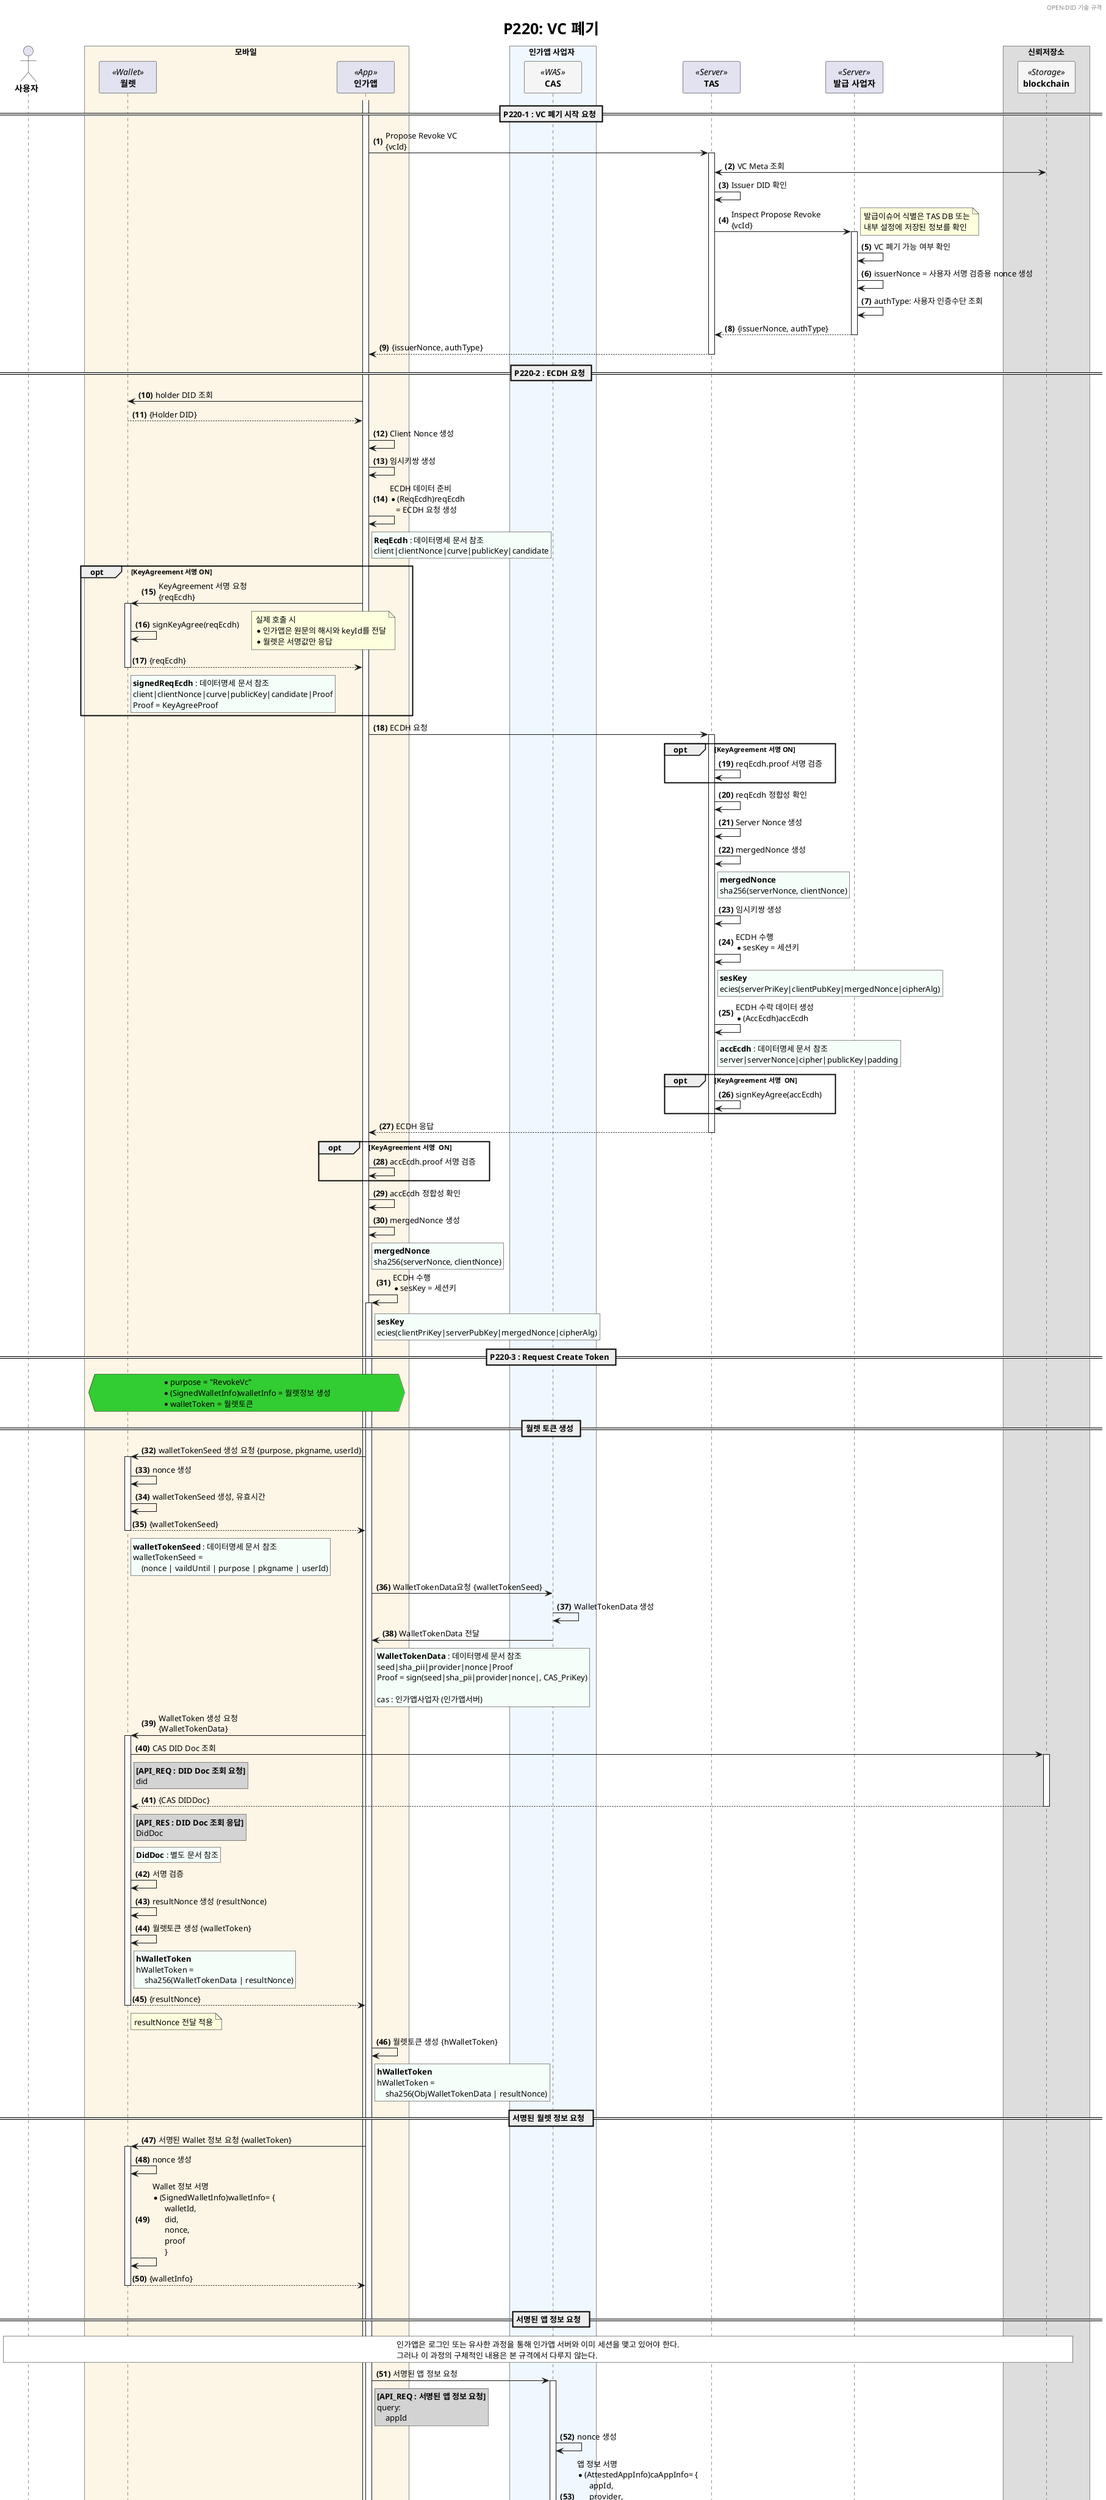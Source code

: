 @startuml P220_revoke_vc_ko

'- - - - - - - - - - - - - - - - - - - - - - - - - - - - - - - - - - - - - - - - - - - - - - - - - - - - - - - - - - -
' 설정
'- - - - - - - - - - - - - - - - - - - - - - - - - - - - - - - - - - - - - - - - - - - - - - - - - - - - - - - - - - -
'=== Header and Footer ===
header OPEN-DID 기술 규격
footer
  	Page %page% of %lastpage% at %date("yyyy-MM-dd hh:mm:ss")
end footer

'=== 제목 ===
title
	<size:25>P220: VC 폐기</size>
end title

'=== 옵션 ===
' 자동채번: ex) "<b>000." => 앞에 0을 채워 3자리 숫자로 표시
autonumber "<b>(#)</b>"
' 페이지 하단 participant box 숨기기
'hide footbox

'=== 상수 ===

!$refdoc = "별도 문서 참조"
!$doc = "데이터명세 문서 참조"

'=== Panticipants ===
skinparam ParticipantPadding 20
skinparam BoxPadding 20
skinparam MaxMessageSize 500
skinparam MinClassWidth 80

actor "**사용자**" as user
box 모바일 #OldLace
    participant "**월렛**" as wal <<Wallet>>
    participant "**인가앱**" as ca <<App>>
end box

box 인가앱 사업자 #AliceBlue
    participant "**CAS**" as cas <<WAS>> #WhiteSmoke
end box


participant "**TAS**" as tas <<Server>>
participant "**발급 사업자**" as vf <<Server>>

box 신뢰저장소
    participant "**blockchain**" as BC <<Storage>> #WhiteSmoke
end box 

== P220-1 : VC 폐기 시작 요청 ==

activate ca

ca -> tas ++: Propose Revoke VC\n{vcId}
    tas <-> BC: VC Meta 조회
    tas -> tas: Issuer DID 확인
    tas -> vf ++: Inspect Propose Revoke\n{vcId}
    note right
        발급이슈어 식별은 TAS DB 또는
        내부 설정에 저장된 정보를 확인
    end note
        vf -> vf: VC 폐기 가능 여부 확인
        vf -> vf: issuerNonce = 사용자 서명 검증용 nonce 생성
        vf -> vf: authType: 사용자 인증수단 조회
    return {issuerNonce, authType}
return {issuerNonce, authType}

== P220-2 : ECDH 요청 ==

ca -> wal: holder DID 조회

return {Holder DID}
ca -> ca: Client Nonce 생성
ca -> ca: 임시키쌍 생성
ca -> ca: ECDH 데이터 준비\
            \n* (ReqEcdh)reqEcdh\
            \n   = ECDH 요청 생성

rnote right of ca #MintCream
    **ReqEcdh** : $doc
    client|clientNonce|curve|publicKey|candidate
end note

opt KeyAgreement 서명 ON
    ca -> wal ++: KeyAgreement 서명 요청\n{reqEcdh}
        wal -> wal: signKeyAgree(reqEcdh)
        note right
            실제 호출 시
            * 인가앱은 원문의 해시와 keyId를 전달
            * 월렛은 서명값만 응답
        end note
    return {reqEcdh}
    rnote right of wal #MintCream
        **signedReqEcdh** : $doc
        client|clientNonce|curve|publicKey|candidate|Proof
        Proof = KeyAgreeProof
    end note
end



ca -> tas++ : ECDH 요청
    opt KeyAgreement 서명 ON
        tas -> tas: reqEcdh.proof 서명 검증
    end

    tas -> tas : reqEcdh 정합성 확인
    tas -> tas : Server Nonce 생성
    tas -> tas : mergedNonce 생성
    rnote right of tas #MintCream
        **mergedNonce**
        sha256(serverNonce, clientNonce)
    end note
    tas -> tas: 임시키쌍 생성

    tas -> tas: ECDH 수행\
                \n* sesKey = 세션키\

    rnote right of tas #MintCream
        **sesKey**
        ecies(serverPriKey|clientPubKey|mergedNonce|cipherAlg)
    end note
    tas -> tas: ECDH 수락 데이터 생성\
                \n* (AccEcdh)accEcdh
    rnote right of tas #MintCream
        **accEcdh** : $doc
        server|serverNonce|cipher|publicKey|padding
    end note
    opt KeyAgreement 서명  ON
        tas -> tas: signKeyAgree(accEcdh)
    end

return ECDH 응답

opt KeyAgreement 서명  ON
    ca -> ca: accEcdh.proof 서명 검증
end
ca -> ca : accEcdh 정합성 확인
ca -> ca : mergedNonce 생성
rnote right of ca #MintCream
    **mergedNonce**
    sha256(serverNonce, clientNonce)
end note
ca -> ca: ECDH 수행\n* sesKey = 세션키

rnote right of ca #MintCream
    **sesKey**
    ecies(clientPriKey|serverPubKey|mergedNonce|cipherAlg)
end note

== P220-3 : Request Create Token ==

hnote over ca, wal #LimeGreen
    * purpose = "RevokeVc"
    * (SignedWalletInfo)walletInfo = 월렛정보 생성
    * walletToken = 월렛토큰
end hnote

== 월렛 토큰 생성 ==

activate ca

ca -> wal++ : walletTokenSeed 생성 요청 {purpose, pkgname, userId}
    wal -> wal : nonce 생성
    wal -> wal : walletTokenSeed 생성, 유효시간
return {walletTokenSeed}
rnote right of wal #MintCream
    **walletTokenSeed** : $doc
    walletTokenSeed = 
        (nonce | vaildUntil | purpose | pkgname | userId)
end note

ca -> cas : WalletTokenData요청 {walletTokenSeed}
cas-> cas : WalletTokenData 생성
cas -> ca : WalletTokenData 전달 
rnote right of ca #MintCream
    **WalletTokenData** : $doc
    seed|sha_pii|provider|nonce|Proof
    Proof = sign(seed|sha_pii|provider|nonce|, CAS_PriKey)

    cas : 인가앱사업자 (인가앱서버)
end note

ca -> wal++ : WalletToken 생성 요청 \n{WalletTokenData}
    wal -> BC++ : CAS DID Doc 조회
    rnote right of wal #LightGray
        **[API_REQ : DID Doc 조회 요청]**
        did
    end note

    return {CAS DIDDoc}
    rnote right of wal #LightGray
        **[API_RES : DID Doc 조회 응답]**
        DidDoc
    end note
    rnote right of wal #MintCream    
        **DidDoc** : $refdoc
    end note

    wal -> wal : 서명 검증
    wal -> wal : resultNonce 생성 (resultNonce)

    wal -> wal : 월렛토큰 생성 {walletToken}
    rnote right of wal #MintCream
        **hWalletToken**
        hWalletToken =
            sha256(WalletTokenData | resultNonce)
    end note

    return {resultNonce}
    note right of wal : resultNonce 전달 적용

    ca -> ca : 월렛토큰 생성 {hWalletToken}
    rnote right of ca #MintCream
        **hWalletToken**
        hWalletToken = 
            sha256(ObjWalletTokenData | resultNonce)
    end note

== 서명된 월렛 정보 요청  ==
ca -> wal ++ : 서명된 Wallet 정보 요청 {walletToken}
    wal -> wal: nonce 생성
    wal -> wal: Wallet 정보 서명\
                \n* (SignedWalletInfo)walletInfo= {\
                \n      walletId,\
                \n      did,\
                \n      nonce,\
                \n      proof\
                \n      }
return {walletInfo}

|||
== 서명된 앱 정보 요청  ==
rnote across #white
    인가앱은 로그인 또는 유사한 과정을 통해 인가앱 서버와 이미 세션을 맺고 있어야 한다.
    그러나 이 과정의 구체적인 내용은 본 규격에서 다루지 않는다.
end note
ca -> cas ++ : 서명된 앱 정보 요청
rnote right of ca #LightGray        
    **[API_REQ : 서명된 앱 정보 요청]**
    query:
        appId
end note
    cas -> cas : nonce 생성
    cas -> cas : 앱 정보 서명\
            \n* (AttestedAppInfo)caAppInfo= {\
            \n      appId,\
            \n      provider,\
            \n      nonce,\
            \n      proof\
            \n      }
return 서명된 앱 정보 응답{caAppInfo}
rnote right of ca #LightGray        
    **[API_REQ : 서명된 앱 정보 응답]**
    body:
        attestedAppInfo
end note

|||
== 서버토큰 데이터 생성 요청  ==

ca -> ca: 서버토큰시드 생성\
        \n* (ServerTokenSeed)seed = {\
        \n     purpose = "RevokeVc",\
        \n     walletInfo,\
        \n     caAppInfo\
        \n  }

ca -> tas ++: 서버토큰 요청\n{seed}
    tas -> tas: 서명 검증\
            \n* 월렛서명 검증\
            \n* 인증앱 사업자 서명 검증
    tas -> tas: 서버토큰 생성 및 저장\
            \n* (ServerTokenData)std 생성\
            \n* serverToken = sha256(std)
    tas -> tas: 응답정보 암호화\
            \n* iv = IV 생성\
            \n* tmp = enc(std, sesKey, iv)\
            \n* encStd = multibase(tmp)
return {iv, encStd}

ca -> ca: 복호화(생략) 및 데이터 준비\
        \n* serverToken 계산


== P220-4 : VC 폐기 요청 ==

ca -> wal ++: VC 폐기 요청\n{walletToken, serverToken, vcId,\
        \n issuerNonce, authType}
    wal -> wal: walletToken 검증
    wal -> wal: vcId, issuerNonce 
    wal -> wal: ReqRevokeVc 데이터 준비\
        \n* (ReqRevokeVc)reqRevokeVc = {\
        \n     vcId = Revoke VC ID,\
        \n     issuerNonce\
        \n  }
    user -[#Blue]\ wal: 사용자 인증(비표준)
    wal -> wal: signAuth(reqRevokeVc)
    wal -> tas ++: Request Revoke VC\n{serverToken, reqRevokeVc}
        tas -> tas: serverToken 검증
        tas -> vf ++: Revoke VC\n{reqRevokeVc}
            vf -> vf: issuerNonce 검증
            vf <-> BC: Holder DID Doc 조회
            vf -> vf: reqRevokeVc 서명 검증
            vf -> BC++: VC 상태 변경 요청
            return {result}
        return {result}
    return {result}
return {result}
ca -> wal: VC 삭제 요청 {walletToken, vcId}
wal -> wal: VC 삭제
opt ZKP 포함인 경우
    wal -> wal: ZKP Credential 삭제
end

== P220-5 : VC 폐기 확인 응답 ==

ca -> tas ++: Confirm Revoke VC
    tas -> vf ++: Complete Revoke VC
    return OK
return OK
@enduml
